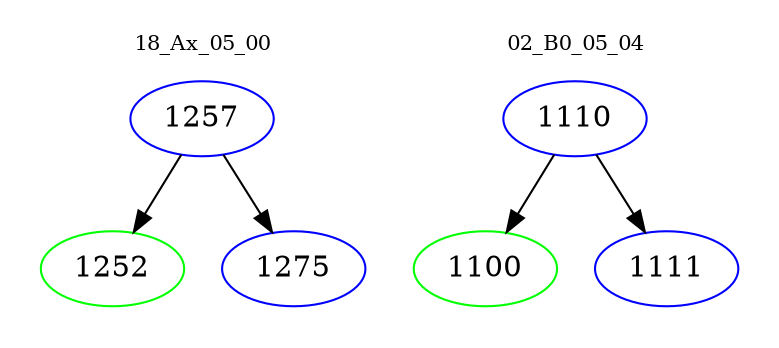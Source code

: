 digraph{
subgraph cluster_0 {
color = white
label = "18_Ax_05_00";
fontsize=10;
T0_1257 [label="1257", color="blue"]
T0_1257 -> T0_1252 [color="black"]
T0_1252 [label="1252", color="green"]
T0_1257 -> T0_1275 [color="black"]
T0_1275 [label="1275", color="blue"]
}
subgraph cluster_1 {
color = white
label = "02_B0_05_04";
fontsize=10;
T1_1110 [label="1110", color="blue"]
T1_1110 -> T1_1100 [color="black"]
T1_1100 [label="1100", color="green"]
T1_1110 -> T1_1111 [color="black"]
T1_1111 [label="1111", color="blue"]
}
}

